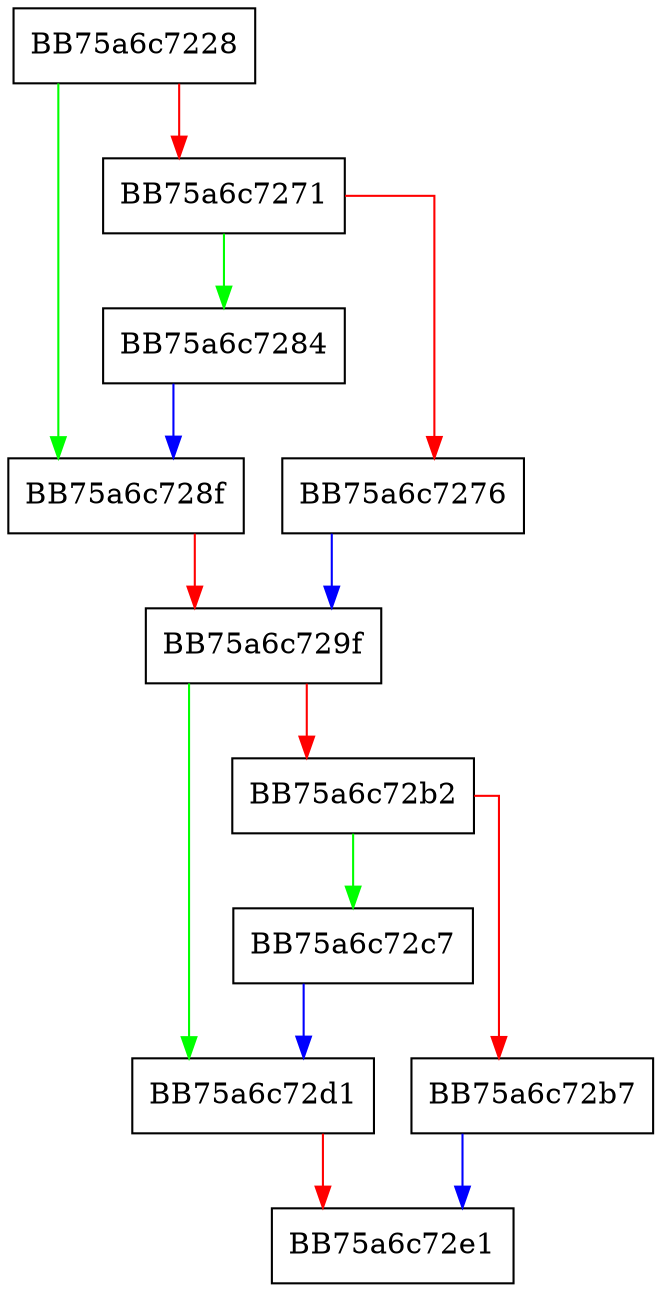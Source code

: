 digraph ConvertSpynetReportToSdssObject {
  node [shape="box"];
  graph [splines=ortho];
  BB75a6c7228 -> BB75a6c728f [color="green"];
  BB75a6c7228 -> BB75a6c7271 [color="red"];
  BB75a6c7271 -> BB75a6c7284 [color="green"];
  BB75a6c7271 -> BB75a6c7276 [color="red"];
  BB75a6c7276 -> BB75a6c729f [color="blue"];
  BB75a6c7284 -> BB75a6c728f [color="blue"];
  BB75a6c728f -> BB75a6c729f [color="red"];
  BB75a6c729f -> BB75a6c72d1 [color="green"];
  BB75a6c729f -> BB75a6c72b2 [color="red"];
  BB75a6c72b2 -> BB75a6c72c7 [color="green"];
  BB75a6c72b2 -> BB75a6c72b7 [color="red"];
  BB75a6c72b7 -> BB75a6c72e1 [color="blue"];
  BB75a6c72c7 -> BB75a6c72d1 [color="blue"];
  BB75a6c72d1 -> BB75a6c72e1 [color="red"];
}